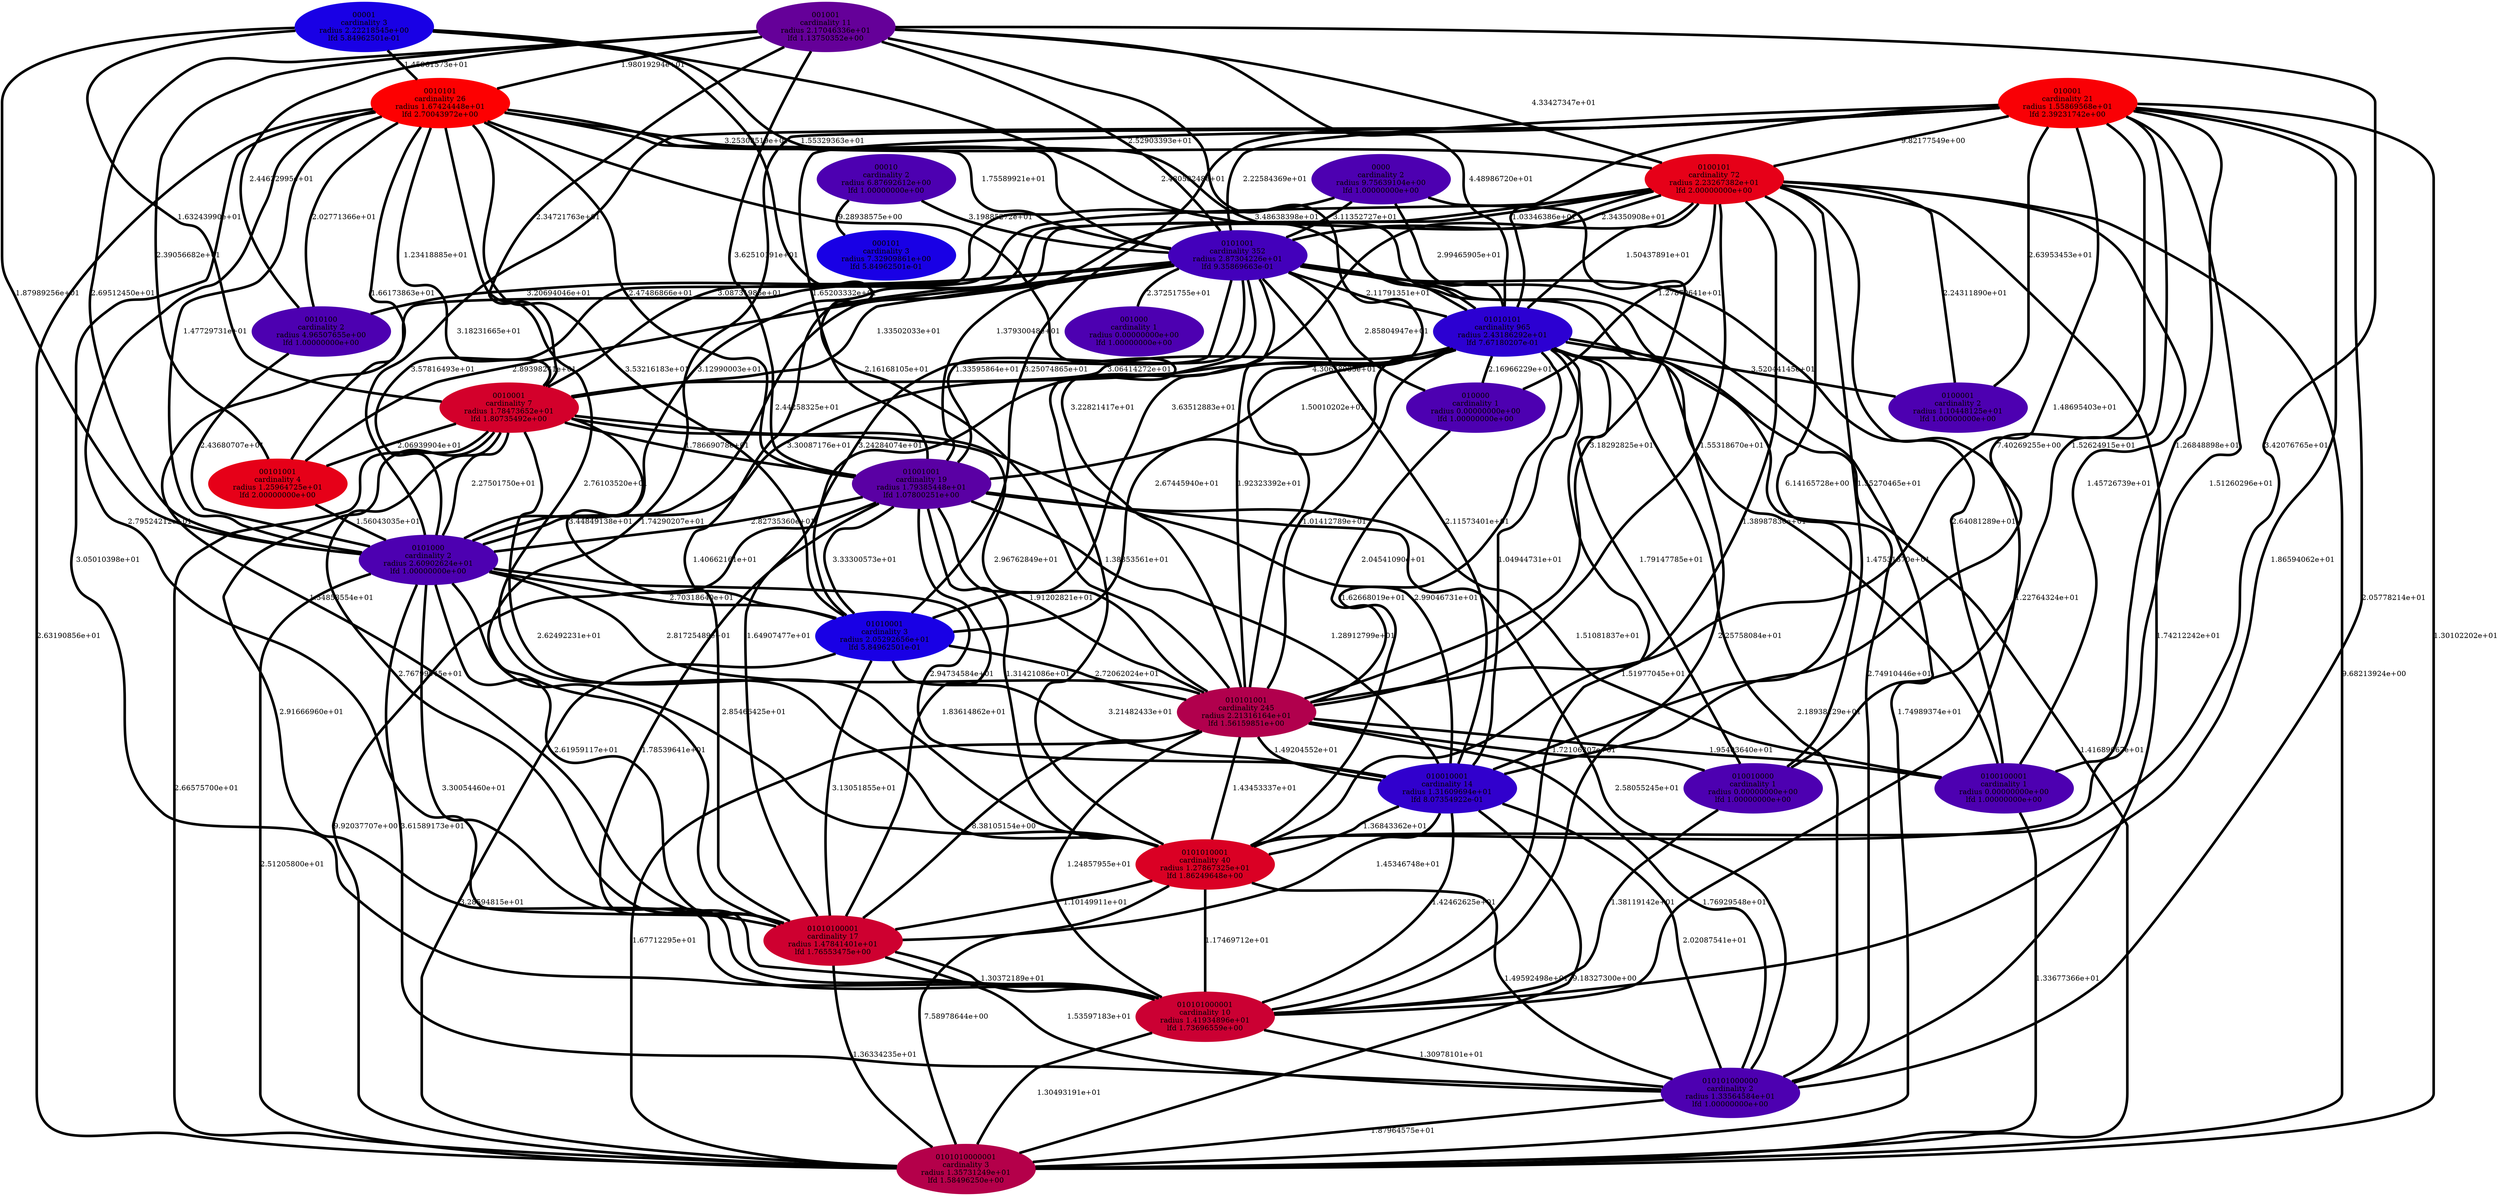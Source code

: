 graph parent_cardinality_optimal_17 {
    edge[style=solid, penwidth="5", labeldistance="10"]
    00001 [label="00001\ncardinality 3\nradius 2.22218545e+00\nlfd 5.84962501e-01", color="#1900E5", style="filled"]
    0010100 [label="0010100\ncardinality 2\nradius 4.96507655e+00\nlfd 1.00000000e+00", color="#4D00B1", style="filled"]
    0010001 [label="0010001\ncardinality 7\nradius 1.78473652e+01\nlfd 1.80735492e+00", color="#D3002B", style="filled"]
    000101 [label="000101\ncardinality 3\nradius 7.32909861e+00\nlfd 5.84962501e-01", color="#1900E5", style="filled"]
    0100100001 [label="0100100001\ncardinality 1\nradius 0.00000000e+00\nlfd 1.00000000e+00", color="#4D00B1", style="filled"]
    0101000 [label="0101000\ncardinality 2\nradius 2.60902624e+01\nlfd 1.00000000e+00", color="#4D00B1", style="filled"]
    0101001 [label="0101001\ncardinality 352\nradius 2.87304226e+01\nlfd 9.35869663e-01", color="#4300BB", style="filled"]
    01010100001 [label="01010100001\ncardinality 17\nradius 1.47841401e+01\nlfd 1.76553475e+00", color="#CE0030", style="filled"]
    010010001 [label="010010001\ncardinality 14\nradius 1.31609694e+01\nlfd 8.07354922e-01", color="#3100CD", style="filled"]
    0100001 [label="0100001\ncardinality 2\nradius 1.10448125e+01\nlfd 1.00000000e+00", color="#4D00B1", style="filled"]
    010001 [label="010001\ncardinality 21\nradius 1.55869568e+01\nlfd 2.39231742e+00", color="#F90005", style="filled"]
    01010101 [label="01010101\ncardinality 965\nradius 2.43186292e+01\nlfd 7.67180207e-01", color="#2C00D2", style="filled"]
    0101010001 [label="0101010001\ncardinality 40\nradius 1.27867325e+01\nlfd 1.86249648e+00", color="#DA0024", style="filled"]
    010101000000 [label="010101000000\ncardinality 2\nradius 1.33564584e+01\nlfd 1.00000000e+00", color="#4D00B1", style="filled"]
    01001001 [label="01001001\ncardinality 19\nradius 1.79385448e+01\nlfd 1.07800251e+00", color="#5A00A4", style="filled"]
    00101001 [label="00101001\ncardinality 4\nradius 1.25964725e+01\nlfd 2.00000000e+00", color="#E60018", style="filled"]
    0101010000001 [label="0101010000001\ncardinality 3\nradius 1.35731249e+01\nlfd 1.58496250e+00", color="#B4004A", style="filled"]
    010101001 [label="010101001\ncardinality 245\nradius 2.21316164e+01\nlfd 1.56159851e+00", color="#B1004D", style="filled"]
    0010101 [label="0010101\ncardinality 26\nradius 1.67424448e+01\nlfd 2.70043972e+00", color="#FD0001", style="filled"]
    0100101 [label="0100101\ncardinality 72\nradius 2.23267382e+01\nlfd 2.00000000e+00", color="#E60018", style="filled"]
    0000 [label="0000\ncardinality 2\nradius 9.75639104e+00\nlfd 1.00000000e+00", color="#4D00B1", style="filled"]
    00010 [label="00010\ncardinality 2\nradius 6.87692612e+00\nlfd 1.00000000e+00", color="#4D00B1", style="filled"]
    010000 [label="010000\ncardinality 1\nradius 0.00000000e+00\nlfd 1.00000000e+00", color="#4D00B1", style="filled"]
    001001 [label="001001\ncardinality 11\nradius 2.17046336e+01\nlfd 1.13750352e+00", color="#650099", style="filled"]
    01010001 [label="01010001\ncardinality 3\nradius 2.05292656e+01\nlfd 5.84962501e-01", color="#1900E5", style="filled"]
    010010000 [label="010010000\ncardinality 1\nradius 0.00000000e+00\nlfd 1.00000000e+00", color="#4D00B1", style="filled"]
    010101000001 [label="010101000001\ncardinality 10\nradius 1.41934896e+01\nlfd 1.73696559e+00", color="#CB0033", style="filled"]
    001000 [label="001000\ncardinality 1\nradius 0.00000000e+00\nlfd 1.00000000e+00", color="#4D00B1", style="filled"]
    010001 -- 0100101 [label="9.82177549e+00"]
    0100101 -- 0101010001 [label="1.38987830e+01"]
    010101000001 -- 0101010000001 [label="1.30493191e+01"]
    010000 -- 010101001 [label="2.04541090e+01"]
    0010101 -- 01010001 [label="3.53216183e+01"]
    0101001 -- 0010100 [label="3.20694046e+01"]
    0100101 -- 010000 [label="1.27879641e+01"]
    0010001 -- 010010001 [label="2.99046731e+01"]
    0100101 -- 0101001 [label="2.34350908e+01"]
    0100100001 -- 0101010000001 [label="1.33677366e+01"]
    010101001 -- 010101000000 [label="1.76929548e+01"]
    0101001 -- 01010001 [label="3.24284074e+01"]
    01010101 -- 01010100001 [label="1.64907477e+01"]
    01010100001 -- 010101000001 [label="1.30372189e+01"]
    010010001 -- 010101000001 [label="1.42462625e+01"]
    0010101 -- 0010001 [label="1.23418885e+01"]
    010001 -- 01010001 [label="3.25074865e+01"]
    010101001 -- 010101000001 [label="1.24857955e+01"]
    010001 -- 0101000 [label="3.18231665e+01"]
    0101000 -- 010101001 [label="2.81725489e+01"]
    010010001 -- 0101010000001 [label="9.18327300e+00"]
    01010101 -- 010010000 [label="1.79147785e+01"]
    0100101 -- 0010001 [label="3.08731986e+01"]
    0101001 -- 0101000 [label="2.44258325e+01"]
    0101000 -- 010101000001 [label="3.30054460e+01"]
    0010001 -- 0101010001 [label="2.62492231e+01"]
    010101001 -- 0101010000001 [label="1.67712295e+01"]
    0101010001 -- 010101000001 [label="1.17469712e+01"]
    00001 -- 01010101 [label="2.48058248e+01"]
    0100101 -- 0101000 [label="3.12990003e+01"]
    0101001 -- 0101010001 [label="1.38853561e+01"]
    00010 -- 0101001 [label="3.19885272e+01"]
    0101001 -- 010101000000 [label="2.74910446e+01"]
    0101010001 -- 0101010000001 [label="7.58978644e+00"]
    0010101 -- 0101010000001 [label="2.63190856e+01"]
    010001 -- 01010100001 [label="1.74290207e+01"]
    001001 -- 0101010001 [label="3.42076765e+01"]
    010101001 -- 01010100001 [label="8.38105154e+00"]
    0010001 -- 00101001 [label="2.06939904e+01"]
    01001001 -- 010101000000 [label="2.58055245e+01"]
    010001 -- 0101001 [label="2.22584369e+01"]
    01010001 -- 010010001 [label="3.21482433e+01"]
    01010100001 -- 010101000000 [label="1.53597183e+01"]
    01010001 -- 0101010000001 [label="3.28594815e+01"]
    010001 -- 0100100001 [label="1.26848898e+01"]
    0101001 -- 0010001 [label="1.33502033e+01"]
    01010101 -- 010101000000 [label="2.18938129e+01"]
    001001 -- 010101001 [label="4.30658935e+01"]
    00101001 -- 0101000 [label="1.56043035e+01"]
    0100101 -- 010010000 [label="1.55270465e+01"]
    0000 -- 01010101 [label="2.99465905e+01"]
    0101001 -- 010101001 [label="1.92323392e+01"]
    001001 -- 0100101 [label="4.33427347e+01"]
    01010001 -- 010101001 [label="2.72062024e+01"]
    0101000 -- 01010100001 [label="2.61959117e+01"]
    0010101 -- 010101000001 [label="3.05010398e+01"]
    0010101 -- 0101000 [label="1.47729731e+01"]
    0101001 -- 010101000001 [label="2.25758084e+01"]
    001001 -- 0101001 [label="2.52903393e+01"]
    0100101 -- 0100100001 [label="1.45726739e+01"]
    01001001 -- 0100100001 [label="1.51081837e+01"]
    01010101 -- 010101000001 [label="1.51977045e+01"]
    0101000 -- 0101010000001 [label="2.51205800e+01"]
    0100101 -- 01010001 [label="3.63512883e+01"]
    001001 -- 01001001 [label="3.62510191e+01"]
    0101000 -- 0101010001 [label="2.85466425e+01"]
    010001 -- 01001001 [label="1.65203332e+01"]
    010101001 -- 010010001 [label="1.49204552e+01"]
    0101001 -- 01001001 [label="1.33595864e+01"]
    0100101 -- 0100001 [label="2.24311890e+01"]
    01010101 -- 01010001 [label="2.67445940e+01"]
    01010101 -- 0101010000001 [label="1.41689067e+01"]
    01010101 -- 0010001 [label="3.06414272e+01"]
    01001001 -- 0101010000001 [label="9.92037707e+00"]
    010010000 -- 010101000001 [label="1.38119142e+01"]
    01001001 -- 010010001 [label="1.28912799e+01"]
    01010101 -- 010000 [label="2.16966229e+01"]
    00001 -- 0010001 [label="1.63243990e+01"]
    0100101 -- 010010001 [label="6.14165728e+00"]
    0000 -- 0101001 [label="3.11352727e+01"]
    0010001 -- 01010100001 [label="2.76799945e+01"]
    001001 -- 00101001 [label="2.39056682e+01"]
    010010001 -- 01010100001 [label="1.45346748e+01"]
    0010001 -- 0101010000001 [label="2.66575700e+01"]
    010101001 -- 010010000 [label="1.72106207e+01"]
    0100101 -- 01010101 [label="1.50437891e+01"]
    0101001 -- 01010100001 [label="1.54853554e+01"]
    0010101 -- 01010101 [label="3.48638398e+01"]
    0101010001 -- 01010100001 [label="1.10149911e+01"]
    010001 -- 0100001 [label="2.63953453e+01"]
    00001 -- 0101001 [label="1.55329363e+01"]
    01010101 -- 010010001 [label="1.04944731e+01"]
    010101000001 -- 010101000000 [label="1.30978101e+01"]
    0010001 -- 01001001 [label="1.78669078e+01"]
    010010001 -- 0101010001 [label="1.36843362e+01"]
    010001 -- 010101000001 [label="1.86594062e+01"]
    00001 -- 0010101 [label="1.45961573e+01"]
    0101000 -- 010010001 [label="2.94734584e+01"]
    01001001 -- 010101000001 [label="1.78539641e+01"]
    01001001 -- 0101010001 [label="1.31421086e+01"]
    010001 -- 0101010001 [label="1.51260296e+01"]
    0100101 -- 010101000001 [label="1.22764324e+01"]
    00001 -- 0101000 [label="1.87989256e+01"]
    0010101 -- 0101010001 [label="2.76103520e+01"]
    0101000 -- 01010001 [label="2.70318640e+01"]
    0010101 -- 0101001 [label="1.75589921e+01"]
    0010101 -- 01010100001 [label="2.79524212e+01"]
    01010101 -- 0100100001 [label="1.47531570e+01"]
    010001 -- 010101000000 [label="2.05778214e+01"]
    0010001 -- 0101000 [label="2.27501750e+01"]
    010001 -- 010101001 [label="1.48695403e+01"]
    01010101 -- 0101010001 [label="1.62668019e+01"]
    0101001 -- 01010101 [label="2.11791351e+01"]
    0010101 -- 0100101 [label="3.25308519e+01"]
    0101001 -- 001000 [label="2.37251755e+01"]
    0010101 -- 01001001 [label="2.47486866e+01"]
    0100101 -- 010101001 [label="1.55318670e+01"]
    01010101 -- 01001001 [label="1.50010202e+01"]
    0100101 -- 01001001 [label="1.37930048e+01"]
    01010101 -- 0100001 [label="3.52044145e+01"]
    0010101 -- 010101001 [label="3.22821417e+01"]
    001001 -- 0010101 [label="1.98019294e+01"]
    0101001 -- 010010001 [label="2.11573401e+01"]
    0100101 -- 0101010000001 [label="9.68213924e+00"]
    0100101 -- 01010100001 [label="1.40662161e+01"]
    0101001 -- 0101010000001 [label="1.74989374e+01"]
    00001 -- 010101001 [label="2.16168105e+01"]
    0000 -- 0101000 [label="3.57816493e+01"]
    01001001 -- 01010100001 [label="1.83614862e+01"]
    0000 -- 010101001 [label="3.18292825e+01"]
    0010101 -- 00101001 [label="1.66173863e+01"]
    010101001 -- 0100100001 [label="1.95403640e+01"]
    00010 -- 000101 [label="9.28938575e+00"]
    010001 -- 010010001 [label="7.40269255e+00"]
    010001 -- 0101010000001 [label="1.30102202e+01"]
    01010001 -- 01010100001 [label="3.13051855e+01"]
    01001001 -- 010101001 [label="1.91202821e+01"]
    001001 -- 0010001 [label="2.34721763e+01"]
    0010001 -- 01010001 [label="3.44849138e+01"]
    010001 -- 010010000 [label="1.52624915e+01"]
    01010101 -- 010101001 [label="1.01412789e+01"]
    0101001 -- 0100100001 [label="2.64081289e+01"]
    010101001 -- 0101010001 [label="1.43453337e+01"]
    001001 -- 01010101 [label="4.48986720e+01"]
    0010101 -- 0010100 [label="2.02771366e+01"]
    010001 -- 01010101 [label="1.03346386e+01"]
    01010101 -- 0101000 [label="3.30087176e+01"]
    0101000 -- 010101000000 [label="3.61589173e+01"]
    010101000000 -- 0101010000001 [label="1.87964575e+01"]
    0010100 -- 0101000 [label="2.43680707e+01"]
    0101001 -- 00101001 [label="2.89398241e+01"]
    0010001 -- 010101000001 [label="2.91666960e+01"]
    0101010001 -- 010101000000 [label="1.49592498e+01"]
    01001001 -- 01010001 [label="3.33300573e+01"]
    001001 -- 0010100 [label="2.44632995e+01"]
    0010001 -- 010101001 [label="2.96762849e+01"]
    0100101 -- 010101000000 [label="1.74212242e+01"]
    01010100001 -- 0101010000001 [label="1.36334235e+01"]
    001001 -- 0101000 [label="2.69512450e+01"]
    010010001 -- 010101000000 [label="2.02087541e+01"]
    0101001 -- 010000 [label="2.85804947e+01"]
    01001001 -- 0101000 [label="2.82735360e+01"]
}
